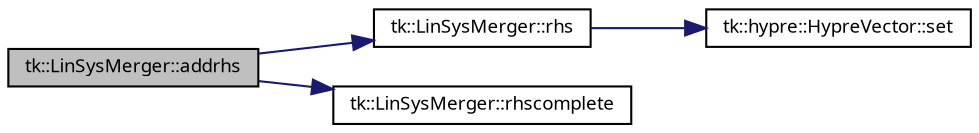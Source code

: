 digraph "tk::LinSysMerger::addrhs"
{
 // INTERACTIVE_SVG=YES
  bgcolor="transparent";
  edge [fontname="sans-serif",fontsize="9",labelfontname="sans-serif",labelfontsize="9"];
  node [fontname="sans-serif",fontsize="9",shape=record];
  rankdir="LR";
  Node1 [label="tk::LinSysMerger::addrhs",height=0.2,width=0.4,color="black", fillcolor="grey75", style="filled", fontcolor="black"];
  Node1 -> Node2 [color="midnightblue",fontsize="9",style="solid",fontname="sans-serif"];
  Node2 [label="tk::LinSysMerger::rhs",height=0.2,width=0.4,color="black",URL="$classtk_1_1_lin_sys_merger.html#a75f822ec1e0abfa71dadb9e3e6fe03ee",tooltip="Set our portion of values of the distributed right-hand side vector. "];
  Node2 -> Node3 [color="midnightblue",fontsize="9",style="solid",fontname="sans-serif"];
  Node3 [label="tk::hypre::HypreVector::set",height=0.2,width=0.4,color="black",URL="$classtk_1_1hypre_1_1_hypre_vector.html#a6c63796a63c7e8227b45bcffc3f505fb",tooltip="Set values of vector. "];
  Node1 -> Node4 [color="midnightblue",fontsize="9",style="solid",fontname="sans-serif"];
  Node4 [label="tk::LinSysMerger::rhscomplete",height=0.2,width=0.4,color="black",URL="$classtk_1_1_lin_sys_merger.html#a6d035d4a0720e49dcbbeda0c3d649f5f"];
}
